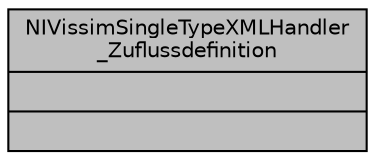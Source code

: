 digraph "NIVissimSingleTypeXMLHandler_Zuflussdefinition"
{
  edge [fontname="Helvetica",fontsize="10",labelfontname="Helvetica",labelfontsize="10"];
  node [fontname="Helvetica",fontsize="10",shape=record];
  Node1 [label="{NIVissimSingleTypeXMLHandler\l_Zuflussdefinition\n||}",height=0.2,width=0.4,color="black", fillcolor="grey75", style="filled", fontcolor="black"];
}
